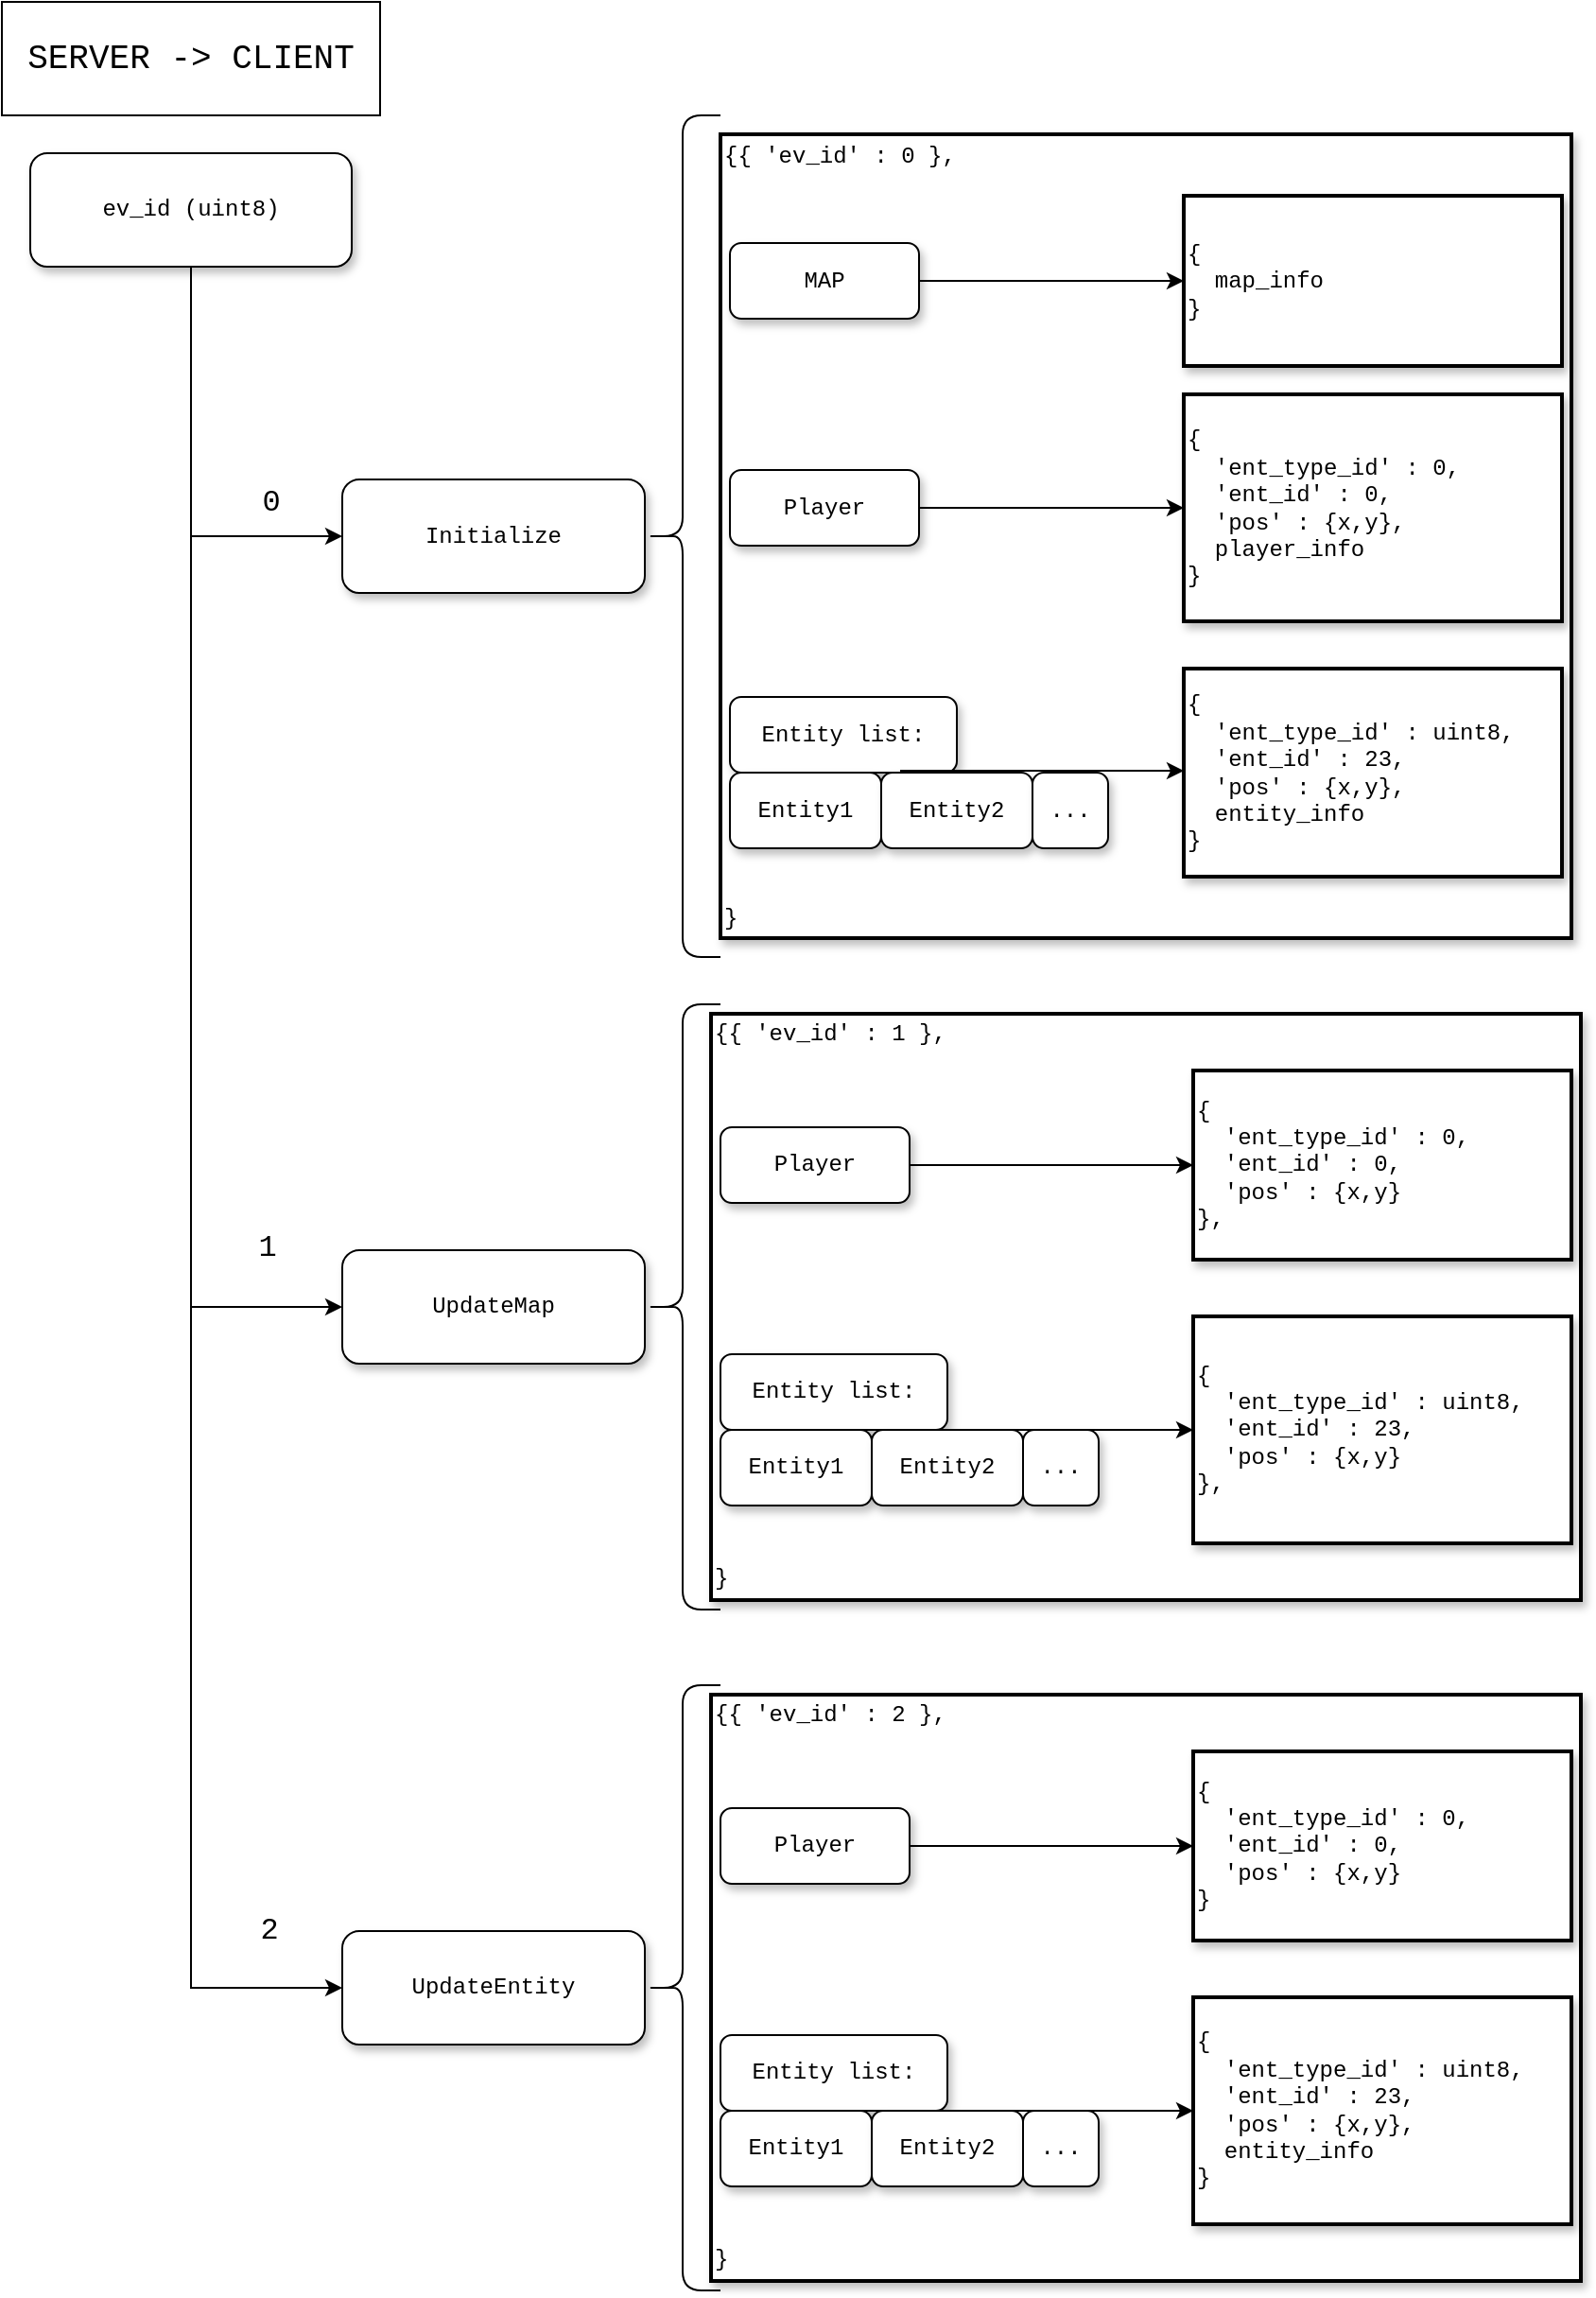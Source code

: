 <mxfile version="13.2.4" type="device" pages="3"><diagram name="Server -&gt; Client json" id="10a91c8b-09ff-31b1-d368-03940ed4cc9e"><mxGraphModel dx="2653" dy="1647" grid="1" gridSize="10" guides="1" tooltips="1" connect="1" arrows="1" fold="1" page="0" pageScale="1" pageWidth="1100" pageHeight="850" background="#ffffff" math="0" shadow="0"><root><mxCell id="0"/><mxCell id="1" parent="0"/><mxCell id="KYtK_DQJ-3bmVetdKUFA-102" value="{{ 'ev_id' : 1 },&lt;br&gt;&lt;br&gt;&lt;br&gt;&lt;br&gt;&lt;br&gt;&lt;br&gt;&lt;br&gt;&lt;br&gt;&lt;br&gt;&lt;br&gt;&lt;br&gt;&lt;br&gt;&lt;br&gt;&lt;br&gt;&lt;br&gt;&lt;br&gt;&lt;br&gt;&lt;br&gt;&lt;br&gt;&lt;br&gt;}" style="whiteSpace=wrap;html=1;rounded=0;shadow=1;labelBackgroundColor=none;strokeWidth=2;fontFamily=Courier New;fontSize=12;align=left;" parent="1" vertex="1"><mxGeometry x="395" y="555" width="460" height="310" as="geometry"/></mxCell><mxCell id="KYtK_DQJ-3bmVetdKUFA-101" value="{{ 'ev_id' : 0 },&lt;br&gt;&lt;br&gt;&lt;br&gt;&lt;br&gt;&lt;br&gt;&lt;br&gt;&lt;br&gt;&lt;br&gt;&lt;br&gt;&lt;br&gt;&lt;br&gt;&lt;br&gt;&lt;br&gt;&lt;br&gt;&lt;br&gt;&lt;br&gt;&lt;br&gt;&lt;br&gt;&lt;br&gt;&lt;br&gt;&lt;br&gt;&lt;br&gt;&lt;br&gt;&lt;br&gt;&lt;br&gt;&lt;br&gt;&lt;br&gt;&lt;br&gt;}" style="whiteSpace=wrap;html=1;rounded=0;shadow=1;labelBackgroundColor=none;strokeWidth=2;fontFamily=Courier New;fontSize=12;align=left;" parent="1" vertex="1"><mxGeometry x="400" y="90" width="450" height="425" as="geometry"/></mxCell><mxCell id="KYtK_DQJ-3bmVetdKUFA-3" style="edgeStyle=orthogonalEdgeStyle;rounded=0;orthogonalLoop=1;jettySize=auto;html=1;exitX=0.5;exitY=1;exitDx=0;exitDy=0;entryX=0;entryY=0.5;entryDx=0;entryDy=0;fontFamily=Courier New;fontSize=16;" parent="1" source="62893188c0fa7362-1" target="62893188c0fa7362-3" edge="1"><mxGeometry relative="1" as="geometry"/></mxCell><mxCell id="KYtK_DQJ-3bmVetdKUFA-4" value="1" style="edgeLabel;html=1;align=center;verticalAlign=middle;resizable=0;points=[];fontSize=16;fontFamily=Courier New;" parent="KYtK_DQJ-3bmVetdKUFA-3" vertex="1" connectable="0"><mxGeometry x="0.707" y="2" relative="1" as="geometry"><mxPoint x="38" y="-18.57" as="offset"/></mxGeometry></mxCell><mxCell id="KYtK_DQJ-3bmVetdKUFA-5" style="edgeStyle=orthogonalEdgeStyle;rounded=0;orthogonalLoop=1;jettySize=auto;html=1;exitX=0.5;exitY=1;exitDx=0;exitDy=0;entryX=0;entryY=0.5;entryDx=0;entryDy=0;fontFamily=Courier New;fontSize=16;" parent="1" source="62893188c0fa7362-1" target="62893188c0fa7362-2" edge="1"><mxGeometry relative="1" as="geometry"/></mxCell><mxCell id="KYtK_DQJ-3bmVetdKUFA-10" value="0" style="edgeLabel;html=1;align=center;verticalAlign=middle;resizable=0;points=[];fontSize=16;fontFamily=Courier New;" parent="KYtK_DQJ-3bmVetdKUFA-5" vertex="1" connectable="0"><mxGeometry x="0.694" y="-2" relative="1" as="geometry"><mxPoint x="-4" y="-19.53" as="offset"/></mxGeometry></mxCell><mxCell id="KYtK_DQJ-3bmVetdKUFA-117" style="edgeStyle=orthogonalEdgeStyle;rounded=0;orthogonalLoop=1;jettySize=auto;html=1;exitX=0.5;exitY=1;exitDx=0;exitDy=0;entryX=0;entryY=0.5;entryDx=0;entryDy=0;fontFamily=Courier New;fontSize=16;" parent="1" source="62893188c0fa7362-1" target="KYtK_DQJ-3bmVetdKUFA-106" edge="1"><mxGeometry relative="1" as="geometry"/></mxCell><mxCell id="KYtK_DQJ-3bmVetdKUFA-119" value="2" style="edgeLabel;html=1;align=center;verticalAlign=middle;resizable=0;points=[];fontSize=16;fontFamily=Courier New;" parent="KYtK_DQJ-3bmVetdKUFA-117" vertex="1" connectable="0"><mxGeometry x="0.949" y="3" relative="1" as="geometry"><mxPoint x="-14.59" y="-27.02" as="offset"/></mxGeometry></mxCell><mxCell id="62893188c0fa7362-1" value="ev_id (uint8)" style="whiteSpace=wrap;html=1;rounded=1;shadow=1;labelBackgroundColor=none;strokeWidth=1;fontFamily=Courier New;fontSize=12;align=center;" parent="1" vertex="1"><mxGeometry x="35" y="100" width="170" height="60" as="geometry"/></mxCell><mxCell id="62893188c0fa7362-2" value="&lt;span&gt;Initialize&lt;/span&gt;" style="whiteSpace=wrap;html=1;rounded=1;shadow=1;labelBackgroundColor=none;strokeWidth=1;fontFamily=Courier New;fontSize=12;align=center;" parent="1" vertex="1"><mxGeometry x="200" y="272.5" width="160" height="60" as="geometry"/></mxCell><mxCell id="62893188c0fa7362-3" value="&lt;span&gt;UpdateMap&lt;/span&gt;" style="whiteSpace=wrap;html=1;rounded=1;shadow=1;labelBackgroundColor=none;strokeWidth=1;fontFamily=Courier New;fontSize=12;align=center;" parent="1" vertex="1"><mxGeometry x="200" y="680" width="160" height="60" as="geometry"/></mxCell><mxCell id="62893188c0fa7362-20" value="{&lt;br&gt;&amp;nbsp; map_info&lt;br&gt;}" style="whiteSpace=wrap;html=1;rounded=0;shadow=1;labelBackgroundColor=none;strokeWidth=2;fontFamily=Courier New;fontSize=12;align=left;" parent="1" vertex="1"><mxGeometry x="645" y="122.5" width="200" height="90" as="geometry"/></mxCell><mxCell id="KYtK_DQJ-3bmVetdKUFA-11" value="" style="shape=curlyBracket;whiteSpace=wrap;html=1;rounded=1;fontFamily=Courier New;fontSize=16;rotation=0;" parent="1" vertex="1"><mxGeometry x="360" y="80" width="40" height="445" as="geometry"/></mxCell><mxCell id="KYtK_DQJ-3bmVetdKUFA-66" style="edgeStyle=orthogonalEdgeStyle;rounded=0;orthogonalLoop=1;jettySize=auto;html=1;exitX=1;exitY=0.5;exitDx=0;exitDy=0;entryX=0;entryY=0.5;entryDx=0;entryDy=0;fontFamily=Courier New;fontSize=16;" parent="1" source="KYtK_DQJ-3bmVetdKUFA-20" target="62893188c0fa7362-20" edge="1"><mxGeometry relative="1" as="geometry"/></mxCell><mxCell id="KYtK_DQJ-3bmVetdKUFA-20" value="&lt;span&gt;MAP&lt;/span&gt;" style="whiteSpace=wrap;html=1;rounded=1;shadow=1;labelBackgroundColor=none;strokeWidth=1;fontFamily=Courier New;fontSize=12;align=center;" parent="1" vertex="1"><mxGeometry x="405" y="147.5" width="100" height="40" as="geometry"/></mxCell><mxCell id="KYtK_DQJ-3bmVetdKUFA-65" style="edgeStyle=orthogonalEdgeStyle;rounded=0;orthogonalLoop=1;jettySize=auto;html=1;exitX=1;exitY=0.5;exitDx=0;exitDy=0;entryX=0;entryY=0.5;entryDx=0;entryDy=0;fontFamily=Courier New;fontSize=16;" parent="1" source="KYtK_DQJ-3bmVetdKUFA-21" target="KYtK_DQJ-3bmVetdKUFA-27" edge="1"><mxGeometry relative="1" as="geometry"/></mxCell><mxCell id="KYtK_DQJ-3bmVetdKUFA-21" value="Player" style="whiteSpace=wrap;html=1;rounded=1;shadow=1;labelBackgroundColor=none;strokeWidth=1;fontFamily=Courier New;fontSize=12;align=center;" parent="1" vertex="1"><mxGeometry x="405" y="267.5" width="100" height="40" as="geometry"/></mxCell><mxCell id="KYtK_DQJ-3bmVetdKUFA-22" value="Entity list:" style="whiteSpace=wrap;html=1;rounded=1;shadow=1;labelBackgroundColor=none;strokeWidth=1;fontFamily=Courier New;fontSize=12;align=center;" parent="1" vertex="1"><mxGeometry x="405" y="387.5" width="120" height="40" as="geometry"/></mxCell><mxCell id="KYtK_DQJ-3bmVetdKUFA-23" value="Entity1" style="whiteSpace=wrap;html=1;rounded=1;shadow=1;labelBackgroundColor=none;strokeWidth=1;fontFamily=Courier New;fontSize=12;align=center;" parent="1" vertex="1"><mxGeometry x="405" y="427.5" width="80" height="40" as="geometry"/></mxCell><mxCell id="KYtK_DQJ-3bmVetdKUFA-25" value="Entity2" style="whiteSpace=wrap;html=1;rounded=1;shadow=1;labelBackgroundColor=none;strokeWidth=1;fontFamily=Courier New;fontSize=12;align=center;" parent="1" vertex="1"><mxGeometry x="485" y="427.5" width="80" height="40" as="geometry"/></mxCell><mxCell id="KYtK_DQJ-3bmVetdKUFA-26" value="..." style="whiteSpace=wrap;html=1;rounded=1;shadow=1;labelBackgroundColor=none;strokeWidth=1;fontFamily=Courier New;fontSize=12;align=center;" parent="1" vertex="1"><mxGeometry x="565" y="427.5" width="40" height="40" as="geometry"/></mxCell><mxCell id="KYtK_DQJ-3bmVetdKUFA-27" value="{&lt;br&gt;&amp;nbsp; 'ent_type_id' : 0,&lt;br&gt;&amp;nbsp; 'ent_id' : 0,&lt;br&gt;&amp;nbsp; 'pos' : {x,y},&lt;br&gt;&amp;nbsp; player_info&lt;br&gt;}" style="whiteSpace=wrap;html=1;rounded=0;shadow=1;labelBackgroundColor=none;strokeWidth=2;fontFamily=Courier New;fontSize=12;align=left;" parent="1" vertex="1"><mxGeometry x="645" y="227.5" width="200" height="120" as="geometry"/></mxCell><mxCell id="KYtK_DQJ-3bmVetdKUFA-28" value="{&lt;br&gt;&amp;nbsp; 'ent_type_id' : uint8,&lt;br&gt;&amp;nbsp; 'ent_id' : 23,&lt;br&gt;&amp;nbsp; 'pos' : {x,y},&lt;br&gt;&amp;nbsp; entity_info&lt;br&gt;}" style="whiteSpace=wrap;html=1;rounded=0;shadow=1;labelBackgroundColor=none;strokeWidth=2;fontFamily=Courier New;fontSize=12;align=left;" parent="1" vertex="1"><mxGeometry x="645" y="372.5" width="200" height="110" as="geometry"/></mxCell><mxCell id="KYtK_DQJ-3bmVetdKUFA-50" value="&lt;font style=&quot;font-size: 18px&quot;&gt;SERVER -&amp;gt; CLIENT&lt;/font&gt;" style="rounded=0;whiteSpace=wrap;html=1;fontFamily=Courier New;fontSize=16;align=center;" parent="1" vertex="1"><mxGeometry x="20" y="20" width="200" height="60" as="geometry"/></mxCell><mxCell id="KYtK_DQJ-3bmVetdKUFA-52" value="" style="shape=curlyBracket;whiteSpace=wrap;html=1;rounded=1;fontFamily=Courier New;fontSize=16;rotation=0;" parent="1" vertex="1"><mxGeometry x="360" y="550" width="40" height="320" as="geometry"/></mxCell><mxCell id="KYtK_DQJ-3bmVetdKUFA-62" style="edgeStyle=orthogonalEdgeStyle;rounded=0;orthogonalLoop=1;jettySize=auto;html=1;exitX=1;exitY=0.5;exitDx=0;exitDy=0;entryX=0;entryY=0.5;entryDx=0;entryDy=0;fontFamily=Courier New;fontSize=16;" parent="1" source="KYtK_DQJ-3bmVetdKUFA-54" target="KYtK_DQJ-3bmVetdKUFA-59" edge="1"><mxGeometry relative="1" as="geometry"/></mxCell><mxCell id="KYtK_DQJ-3bmVetdKUFA-54" value="Player" style="whiteSpace=wrap;html=1;rounded=1;shadow=1;labelBackgroundColor=none;strokeWidth=1;fontFamily=Courier New;fontSize=12;align=center;" parent="1" vertex="1"><mxGeometry x="400" y="615" width="100" height="40" as="geometry"/></mxCell><mxCell id="KYtK_DQJ-3bmVetdKUFA-55" value="Entity list:" style="whiteSpace=wrap;html=1;rounded=1;shadow=1;labelBackgroundColor=none;strokeWidth=1;fontFamily=Courier New;fontSize=12;align=center;" parent="1" vertex="1"><mxGeometry x="400" y="735" width="120" height="40" as="geometry"/></mxCell><mxCell id="KYtK_DQJ-3bmVetdKUFA-56" value="Entity1" style="whiteSpace=wrap;html=1;rounded=1;shadow=1;labelBackgroundColor=none;strokeWidth=1;fontFamily=Courier New;fontSize=12;align=center;" parent="1" vertex="1"><mxGeometry x="400" y="775" width="80" height="40" as="geometry"/></mxCell><mxCell id="KYtK_DQJ-3bmVetdKUFA-57" value="Entity2" style="whiteSpace=wrap;html=1;rounded=1;shadow=1;labelBackgroundColor=none;strokeWidth=1;fontFamily=Courier New;fontSize=12;align=center;" parent="1" vertex="1"><mxGeometry x="480" y="775" width="80" height="40" as="geometry"/></mxCell><mxCell id="KYtK_DQJ-3bmVetdKUFA-58" value="..." style="whiteSpace=wrap;html=1;rounded=1;shadow=1;labelBackgroundColor=none;strokeWidth=1;fontFamily=Courier New;fontSize=12;align=center;" parent="1" vertex="1"><mxGeometry x="560" y="775" width="40" height="40" as="geometry"/></mxCell><mxCell id="KYtK_DQJ-3bmVetdKUFA-59" value="{&lt;br&gt;&amp;nbsp; 'ent_type_id' : 0,&lt;br&gt;&amp;nbsp; 'ent_id' : 0,&lt;br&gt;&amp;nbsp; 'pos' : {x,y}&lt;br&gt;}," style="whiteSpace=wrap;html=1;rounded=0;shadow=1;labelBackgroundColor=none;strokeWidth=2;fontFamily=Courier New;fontSize=12;align=left;" parent="1" vertex="1"><mxGeometry x="650" y="585" width="200" height="100" as="geometry"/></mxCell><mxCell id="KYtK_DQJ-3bmVetdKUFA-60" value="{&lt;br&gt;&amp;nbsp; 'ent_type_id' : uint8,&lt;br&gt;&amp;nbsp; 'ent_id' : 23,&lt;br&gt;&amp;nbsp; 'pos' : {x,y}&lt;br&gt;}," style="whiteSpace=wrap;html=1;rounded=0;shadow=1;labelBackgroundColor=none;strokeWidth=2;fontFamily=Courier New;fontSize=12;align=left;" parent="1" vertex="1"><mxGeometry x="650" y="715" width="200" height="120" as="geometry"/></mxCell><mxCell id="KYtK_DQJ-3bmVetdKUFA-63" style="edgeStyle=orthogonalEdgeStyle;rounded=0;orthogonalLoop=1;jettySize=auto;html=1;exitX=1;exitY=0.5;exitDx=0;exitDy=0;entryX=0;entryY=0.5;entryDx=0;entryDy=0;fontFamily=Courier New;fontSize=16;" parent="1" edge="1"><mxGeometry relative="1" as="geometry"><mxPoint x="495" y="426.5" as="sourcePoint"/><mxPoint x="645" y="426.5" as="targetPoint"/><Array as="points"><mxPoint x="575" y="426.5"/><mxPoint x="575" y="426.5"/></Array></mxGeometry></mxCell><mxCell id="KYtK_DQJ-3bmVetdKUFA-64" style="edgeStyle=orthogonalEdgeStyle;rounded=0;orthogonalLoop=1;jettySize=auto;html=1;exitX=1;exitY=0.5;exitDx=0;exitDy=0;entryX=0;entryY=0.5;entryDx=0;entryDy=0;fontFamily=Courier New;fontSize=16;" parent="1" edge="1"><mxGeometry relative="1" as="geometry"><mxPoint x="500" y="775.0" as="sourcePoint"/><mxPoint x="650" y="775.0" as="targetPoint"/><Array as="points"><mxPoint x="580" y="775"/><mxPoint x="580" y="775"/></Array></mxGeometry></mxCell><mxCell id="KYtK_DQJ-3bmVetdKUFA-105" value="{{ 'ev_id' : 2 },&lt;br&gt;&lt;br&gt;&lt;br&gt;&lt;br&gt;&lt;br&gt;&lt;br&gt;&lt;br&gt;&lt;br&gt;&lt;br&gt;&lt;br&gt;&lt;br&gt;&lt;br&gt;&lt;br&gt;&lt;br&gt;&lt;br&gt;&lt;br&gt;&lt;br&gt;&lt;br&gt;&lt;br&gt;&lt;br&gt;}" style="whiteSpace=wrap;html=1;rounded=0;shadow=1;labelBackgroundColor=none;strokeWidth=2;fontFamily=Courier New;fontSize=12;align=left;" parent="1" vertex="1"><mxGeometry x="395" y="915" width="460" height="310" as="geometry"/></mxCell><mxCell id="KYtK_DQJ-3bmVetdKUFA-106" value="&lt;span&gt;UpdateEntity&lt;/span&gt;" style="whiteSpace=wrap;html=1;rounded=1;shadow=1;labelBackgroundColor=none;strokeWidth=1;fontFamily=Courier New;fontSize=12;align=center;" parent="1" vertex="1"><mxGeometry x="200" y="1040" width="160" height="60" as="geometry"/></mxCell><mxCell id="KYtK_DQJ-3bmVetdKUFA-107" value="" style="shape=curlyBracket;whiteSpace=wrap;html=1;rounded=1;fontFamily=Courier New;fontSize=16;rotation=0;" parent="1" vertex="1"><mxGeometry x="360" y="910" width="40" height="320" as="geometry"/></mxCell><mxCell id="KYtK_DQJ-3bmVetdKUFA-108" style="edgeStyle=orthogonalEdgeStyle;rounded=0;orthogonalLoop=1;jettySize=auto;html=1;exitX=1;exitY=0.5;exitDx=0;exitDy=0;entryX=0;entryY=0.5;entryDx=0;entryDy=0;fontFamily=Courier New;fontSize=16;" parent="1" source="KYtK_DQJ-3bmVetdKUFA-109" target="KYtK_DQJ-3bmVetdKUFA-114" edge="1"><mxGeometry relative="1" as="geometry"/></mxCell><mxCell id="KYtK_DQJ-3bmVetdKUFA-109" value="Player" style="whiteSpace=wrap;html=1;rounded=1;shadow=1;labelBackgroundColor=none;strokeWidth=1;fontFamily=Courier New;fontSize=12;align=center;" parent="1" vertex="1"><mxGeometry x="400" y="975" width="100" height="40" as="geometry"/></mxCell><mxCell id="KYtK_DQJ-3bmVetdKUFA-110" value="Entity list:" style="whiteSpace=wrap;html=1;rounded=1;shadow=1;labelBackgroundColor=none;strokeWidth=1;fontFamily=Courier New;fontSize=12;align=center;" parent="1" vertex="1"><mxGeometry x="400" y="1095" width="120" height="40" as="geometry"/></mxCell><mxCell id="KYtK_DQJ-3bmVetdKUFA-111" value="Entity1" style="whiteSpace=wrap;html=1;rounded=1;shadow=1;labelBackgroundColor=none;strokeWidth=1;fontFamily=Courier New;fontSize=12;align=center;" parent="1" vertex="1"><mxGeometry x="400" y="1135" width="80" height="40" as="geometry"/></mxCell><mxCell id="KYtK_DQJ-3bmVetdKUFA-112" value="Entity2" style="whiteSpace=wrap;html=1;rounded=1;shadow=1;labelBackgroundColor=none;strokeWidth=1;fontFamily=Courier New;fontSize=12;align=center;" parent="1" vertex="1"><mxGeometry x="480" y="1135" width="80" height="40" as="geometry"/></mxCell><mxCell id="KYtK_DQJ-3bmVetdKUFA-113" value="..." style="whiteSpace=wrap;html=1;rounded=1;shadow=1;labelBackgroundColor=none;strokeWidth=1;fontFamily=Courier New;fontSize=12;align=center;" parent="1" vertex="1"><mxGeometry x="560" y="1135" width="40" height="40" as="geometry"/></mxCell><mxCell id="KYtK_DQJ-3bmVetdKUFA-114" value="{&lt;br&gt;&amp;nbsp; 'ent_type_id' : 0,&lt;br&gt;&amp;nbsp; 'ent_id' : 0,&lt;br&gt;&amp;nbsp; 'pos' : {x,y}&lt;br&gt;}" style="whiteSpace=wrap;html=1;rounded=0;shadow=1;labelBackgroundColor=none;strokeWidth=2;fontFamily=Courier New;fontSize=12;align=left;" parent="1" vertex="1"><mxGeometry x="650" y="945" width="200" height="100" as="geometry"/></mxCell><mxCell id="KYtK_DQJ-3bmVetdKUFA-115" value="{&lt;br&gt;&amp;nbsp; 'ent_type_id' : uint8,&lt;br&gt;&amp;nbsp; 'ent_id' : 23,&lt;br&gt;&amp;nbsp; 'pos' : {x,y},&lt;br&gt;&amp;nbsp; entity_info&lt;br&gt;}" style="whiteSpace=wrap;html=1;rounded=0;shadow=1;labelBackgroundColor=none;strokeWidth=2;fontFamily=Courier New;fontSize=12;align=left;" parent="1" vertex="1"><mxGeometry x="650" y="1075" width="200" height="120" as="geometry"/></mxCell><mxCell id="KYtK_DQJ-3bmVetdKUFA-116" style="edgeStyle=orthogonalEdgeStyle;rounded=0;orthogonalLoop=1;jettySize=auto;html=1;exitX=1;exitY=0.5;exitDx=0;exitDy=0;entryX=0;entryY=0.5;entryDx=0;entryDy=0;fontFamily=Courier New;fontSize=16;" parent="1" edge="1"><mxGeometry relative="1" as="geometry"><mxPoint x="500" y="1135.0" as="sourcePoint"/><mxPoint x="650" y="1135.0" as="targetPoint"/><Array as="points"><mxPoint x="580" y="1135"/><mxPoint x="580" y="1135"/></Array></mxGeometry></mxCell></root></mxGraphModel></diagram><diagram id="DuVVOKHTS6CnTLzgB9to" name="Client -&gt; Server json"><mxGraphModel dx="337" dy="706" grid="1" gridSize="10" guides="1" tooltips="1" connect="1" arrows="1" fold="1" page="0" pageScale="1" pageWidth="850" pageHeight="1100" background="none" math="0" shadow="0"><root><mxCell id="_s7IfOFS6uS4sjVXHc8J-0"/><mxCell id="_s7IfOFS6uS4sjVXHc8J-1" parent="_s7IfOFS6uS4sjVXHc8J-0"/><mxCell id="8rJWjVu2OszqLLAVaxLL-0" value="{{ 'ev_id' : 1 },&lt;br&gt;&lt;br&gt;&lt;br&gt;&lt;br&gt;&lt;br&gt;&lt;br&gt;&lt;br&gt;&lt;br&gt;&lt;br&gt;&lt;br&gt;&lt;br&gt;}" style="whiteSpace=wrap;html=1;rounded=0;shadow=1;labelBackgroundColor=none;strokeWidth=2;fontFamily=Courier New;fontSize=12;align=left;" parent="_s7IfOFS6uS4sjVXHc8J-1" vertex="1"><mxGeometry x="1280" y="560" width="370" height="185" as="geometry"/></mxCell><mxCell id="8rJWjVu2OszqLLAVaxLL-1" value="{{ 'ev_id' : 0 },&lt;br&gt;&lt;br&gt;&lt;br&gt;&lt;br&gt;&lt;br&gt;&lt;br&gt;&lt;br&gt;&lt;br&gt;&lt;br&gt;&lt;br&gt;&lt;br&gt;}" style="whiteSpace=wrap;html=1;rounded=0;shadow=1;labelBackgroundColor=none;strokeWidth=2;fontFamily=Courier New;fontSize=12;align=left;" parent="_s7IfOFS6uS4sjVXHc8J-1" vertex="1"><mxGeometry x="1280" y="220" width="370" height="185" as="geometry"/></mxCell><mxCell id="8rJWjVu2OszqLLAVaxLL-2" style="edgeStyle=orthogonalEdgeStyle;rounded=0;orthogonalLoop=1;jettySize=auto;html=1;exitX=0.5;exitY=1;exitDx=0;exitDy=0;entryX=0;entryY=0.5;entryDx=0;entryDy=0;fontFamily=Courier New;fontSize=16;" parent="_s7IfOFS6uS4sjVXHc8J-1" source="8rJWjVu2OszqLLAVaxLL-6" target="8rJWjVu2OszqLLAVaxLL-8" edge="1"><mxGeometry relative="1" as="geometry"/></mxCell><mxCell id="8rJWjVu2OszqLLAVaxLL-3" value="1" style="edgeLabel;html=1;align=center;verticalAlign=middle;resizable=0;points=[];fontSize=16;fontFamily=Courier New;" parent="8rJWjVu2OszqLLAVaxLL-2" vertex="1" connectable="0"><mxGeometry x="0.707" y="2" relative="1" as="geometry"><mxPoint x="38" y="-18.57" as="offset"/></mxGeometry></mxCell><mxCell id="8rJWjVu2OszqLLAVaxLL-4" style="edgeStyle=orthogonalEdgeStyle;rounded=0;orthogonalLoop=1;jettySize=auto;html=1;exitX=0.5;exitY=1;exitDx=0;exitDy=0;entryX=0;entryY=0.5;entryDx=0;entryDy=0;fontFamily=Courier New;fontSize=16;" parent="_s7IfOFS6uS4sjVXHc8J-1" source="8rJWjVu2OszqLLAVaxLL-6" target="8rJWjVu2OszqLLAVaxLL-7" edge="1"><mxGeometry relative="1" as="geometry"/></mxCell><mxCell id="8rJWjVu2OszqLLAVaxLL-5" value="0" style="edgeLabel;html=1;align=center;verticalAlign=middle;resizable=0;points=[];fontSize=16;fontFamily=Courier New;" parent="8rJWjVu2OszqLLAVaxLL-4" vertex="1" connectable="0"><mxGeometry x="0.694" y="-2" relative="1" as="geometry"><mxPoint x="-4" y="-19.53" as="offset"/></mxGeometry></mxCell><mxCell id="8rJWjVu2OszqLLAVaxLL-6" value="ev_id (uint8)" style="whiteSpace=wrap;html=1;rounded=1;shadow=1;labelBackgroundColor=none;strokeWidth=1;fontFamily=Courier New;fontSize=12;align=center;" parent="_s7IfOFS6uS4sjVXHc8J-1" vertex="1"><mxGeometry x="915" y="110" width="170" height="60" as="geometry"/></mxCell><mxCell id="8rJWjVu2OszqLLAVaxLL-7" value="&lt;span&gt;Initialize&lt;/span&gt;" style="whiteSpace=wrap;html=1;rounded=1;shadow=1;labelBackgroundColor=none;strokeWidth=1;fontFamily=Courier New;fontSize=12;align=center;" parent="_s7IfOFS6uS4sjVXHc8J-1" vertex="1"><mxGeometry x="1080" y="282.5" width="160" height="60" as="geometry"/></mxCell><mxCell id="8rJWjVu2OszqLLAVaxLL-8" value="ConsoleCommand" style="whiteSpace=wrap;html=1;rounded=1;shadow=1;labelBackgroundColor=none;strokeWidth=1;fontFamily=Courier New;fontSize=12;align=center;" parent="_s7IfOFS6uS4sjVXHc8J-1" vertex="1"><mxGeometry x="1080" y="620" width="160" height="60" as="geometry"/></mxCell><mxCell id="8rJWjVu2OszqLLAVaxLL-9" value="" style="shape=curlyBracket;whiteSpace=wrap;html=1;rounded=1;fontFamily=Courier New;fontSize=16;rotation=0;" parent="_s7IfOFS6uS4sjVXHc8J-1" vertex="1"><mxGeometry x="1240" y="210" width="40" height="205" as="geometry"/></mxCell><mxCell id="8rJWjVu2OszqLLAVaxLL-10" style="edgeStyle=orthogonalEdgeStyle;rounded=0;orthogonalLoop=1;jettySize=auto;html=1;exitX=1;exitY=0.5;exitDx=0;exitDy=0;entryX=0;entryY=0.5;entryDx=0;entryDy=0;fontFamily=Courier New;fontSize=16;" parent="_s7IfOFS6uS4sjVXHc8J-1" source="8rJWjVu2OszqLLAVaxLL-11" target="8rJWjVu2OszqLLAVaxLL-12" edge="1"><mxGeometry relative="1" as="geometry"/></mxCell><mxCell id="8rJWjVu2OszqLLAVaxLL-11" value="Player" style="whiteSpace=wrap;html=1;rounded=1;shadow=1;labelBackgroundColor=none;strokeWidth=1;fontFamily=Courier New;fontSize=12;align=center;" parent="_s7IfOFS6uS4sjVXHc8J-1" vertex="1"><mxGeometry x="1285" y="292.5" width="100" height="40" as="geometry"/></mxCell><mxCell id="8rJWjVu2OszqLLAVaxLL-12" value="{&lt;br&gt;&amp;nbsp; 'name' : &quot;Hello World!&quot;,&lt;br&gt;&amp;nbsp; 'passwd' : &quot;Nope&quot;&lt;br&gt;}" style="whiteSpace=wrap;html=1;rounded=0;shadow=1;labelBackgroundColor=none;strokeWidth=2;fontFamily=Courier New;fontSize=12;align=left;" parent="_s7IfOFS6uS4sjVXHc8J-1" vertex="1"><mxGeometry x="1445" y="252.5" width="200" height="120" as="geometry"/></mxCell><mxCell id="8rJWjVu2OszqLLAVaxLL-13" value="&lt;span style=&quot;font-size: 18px&quot;&gt;CLIENT -&amp;gt; SERVER&lt;/span&gt;" style="rounded=0;whiteSpace=wrap;html=1;fontFamily=Courier New;fontSize=16;align=center;" parent="_s7IfOFS6uS4sjVXHc8J-1" vertex="1"><mxGeometry x="900" y="30" width="200" height="60" as="geometry"/></mxCell><mxCell id="8rJWjVu2OszqLLAVaxLL-14" value="" style="shape=curlyBracket;whiteSpace=wrap;html=1;rounded=1;fontFamily=Courier New;fontSize=16;rotation=0;" parent="_s7IfOFS6uS4sjVXHc8J-1" vertex="1"><mxGeometry x="1240" y="550" width="40" height="205" as="geometry"/></mxCell><mxCell id="8rJWjVu2OszqLLAVaxLL-15" style="edgeStyle=orthogonalEdgeStyle;rounded=0;orthogonalLoop=1;jettySize=auto;html=1;exitX=1;exitY=0.5;exitDx=0;exitDy=0;entryX=0;entryY=0.5;entryDx=0;entryDy=0;fontFamily=Courier New;fontSize=16;" parent="_s7IfOFS6uS4sjVXHc8J-1" source="8rJWjVu2OszqLLAVaxLL-16" target="8rJWjVu2OszqLLAVaxLL-17" edge="1"><mxGeometry relative="1" as="geometry"/></mxCell><mxCell id="8rJWjVu2OszqLLAVaxLL-16" value="Command" style="whiteSpace=wrap;html=1;rounded=1;shadow=1;labelBackgroundColor=none;strokeWidth=1;fontFamily=Courier New;fontSize=12;align=center;" parent="_s7IfOFS6uS4sjVXHc8J-1" vertex="1"><mxGeometry x="1285" y="632.5" width="100" height="40" as="geometry"/></mxCell><mxCell id="8rJWjVu2OszqLLAVaxLL-17" value="{&lt;br&gt;&amp;nbsp; 'cmd' : &quot;Sleep&quot;,&lt;br&gt;&amp;nbsp; 'args' : {arg1, arg2, ..}&lt;br&gt;}" style="whiteSpace=wrap;html=1;rounded=0;shadow=1;labelBackgroundColor=none;strokeWidth=2;fontFamily=Courier New;fontSize=12;align=left;" parent="_s7IfOFS6uS4sjVXHc8J-1" vertex="1"><mxGeometry x="1445" y="602.5" width="200" height="100" as="geometry"/></mxCell><mxCell id="9_mrCvzZk_hu6NLlaEXw-0" value="{{ 'ev_id' : 2 },&lt;br&gt;&lt;br&gt;&lt;br&gt;&lt;br&gt;&lt;br&gt;&lt;br&gt;&lt;br&gt;&lt;br&gt;&lt;br&gt;&lt;br&gt;&lt;br&gt;}" style="whiteSpace=wrap;html=1;rounded=0;shadow=1;labelBackgroundColor=none;strokeWidth=2;fontFamily=Courier New;fontSize=12;align=left;" vertex="1" parent="_s7IfOFS6uS4sjVXHc8J-1"><mxGeometry x="1280" y="900" width="370" height="185" as="geometry"/></mxCell><mxCell id="9_mrCvzZk_hu6NLlaEXw-1" value="2" style="edgeLabel;html=1;align=center;verticalAlign=middle;resizable=0;points=[];fontSize=16;fontFamily=Courier New;" vertex="1" connectable="0" parent="_s7IfOFS6uS4sjVXHc8J-1"><mxGeometry x="1050" y="979.997" as="geometry"><mxPoint x="-12" y="-6" as="offset"/></mxGeometry></mxCell><mxCell id="9_mrCvzZk_hu6NLlaEXw-2" value="Move" style="whiteSpace=wrap;html=1;rounded=1;shadow=1;labelBackgroundColor=none;strokeWidth=1;fontFamily=Courier New;fontSize=12;align=center;" vertex="1" parent="_s7IfOFS6uS4sjVXHc8J-1"><mxGeometry x="1080" y="960" width="160" height="60" as="geometry"/></mxCell><mxCell id="9_mrCvzZk_hu6NLlaEXw-3" value="" style="shape=curlyBracket;whiteSpace=wrap;html=1;rounded=1;fontFamily=Courier New;fontSize=16;rotation=0;" vertex="1" parent="_s7IfOFS6uS4sjVXHc8J-1"><mxGeometry x="1240" y="890" width="40" height="205" as="geometry"/></mxCell><mxCell id="9_mrCvzZk_hu6NLlaEXw-4" style="edgeStyle=orthogonalEdgeStyle;rounded=0;orthogonalLoop=1;jettySize=auto;html=1;exitX=1;exitY=0.5;exitDx=0;exitDy=0;entryX=0;entryY=0.5;entryDx=0;entryDy=0;fontFamily=Courier New;fontSize=16;" edge="1" parent="_s7IfOFS6uS4sjVXHc8J-1" source="9_mrCvzZk_hu6NLlaEXw-5" target="9_mrCvzZk_hu6NLlaEXw-6"><mxGeometry relative="1" as="geometry"/></mxCell><mxCell id="9_mrCvzZk_hu6NLlaEXw-5" value="Movement" style="whiteSpace=wrap;html=1;rounded=1;shadow=1;labelBackgroundColor=none;strokeWidth=1;fontFamily=Courier New;fontSize=12;align=center;" vertex="1" parent="_s7IfOFS6uS4sjVXHc8J-1"><mxGeometry x="1285" y="972.5" width="100" height="40" as="geometry"/></mxCell><mxCell id="9_mrCvzZk_hu6NLlaEXw-6" value="{&lt;br&gt;&amp;nbsp; 'action' : START,&lt;br&gt;&amp;nbsp; 'direction' : UP&lt;br&gt;}" style="whiteSpace=wrap;html=1;rounded=0;shadow=1;labelBackgroundColor=none;strokeWidth=2;fontFamily=Courier New;fontSize=12;align=left;" vertex="1" parent="_s7IfOFS6uS4sjVXHc8J-1"><mxGeometry x="1445" y="942.5" width="200" height="100" as="geometry"/></mxCell><mxCell id="9_mrCvzZk_hu6NLlaEXw-7" style="edgeStyle=orthogonalEdgeStyle;rounded=0;orthogonalLoop=1;jettySize=auto;html=1;exitX=0.5;exitY=1;exitDx=0;exitDy=0;entryX=0;entryY=0.5;entryDx=0;entryDy=0;fontFamily=Courier New;fontSize=16;" edge="1" parent="_s7IfOFS6uS4sjVXHc8J-1" source="8rJWjVu2OszqLLAVaxLL-6" target="9_mrCvzZk_hu6NLlaEXw-2"><mxGeometry relative="1" as="geometry"><mxPoint x="1010" y="180" as="sourcePoint"/><mxPoint x="1090" y="660" as="targetPoint"/><Array as="points"><mxPoint x="1000" y="990"/></Array></mxGeometry></mxCell></root></mxGraphModel></diagram><diagram id="oRo_z_dw-nL0XvEMk9dy" name="Network flow "><mxGraphModel dx="2280" dy="8" grid="1" gridSize="10" guides="1" tooltips="1" connect="1" arrows="1" fold="1" page="0" pageScale="1" pageWidth="850" pageHeight="1100" background="#ffffff" math="0" shadow="0"><root><mxCell id="OZjUQ0gGfMh4LwKYj09D-0"/><mxCell id="OZjUQ0gGfMh4LwKYj09D-1" parent="OZjUQ0gGfMh4LwKYj09D-0"/><mxCell id="OZjUQ0gGfMh4LwKYj09D-16" value="" style="ellipse;shape=umlControl;whiteSpace=wrap;html=1;strokeColor=#000000;fillColor=#ffffff;fontFamily=Courier New;" vertex="1" parent="OZjUQ0gGfMh4LwKYj09D-1"><mxGeometry x="1285" y="1802" width="120" height="138" as="geometry"/></mxCell><mxCell id="OZjUQ0gGfMh4LwKYj09D-17" value="" style="ellipse;shape=umlControl;whiteSpace=wrap;html=1;strokeColor=#000000;fillColor=#ffffff;fontFamily=Courier New;" vertex="1" parent="OZjUQ0gGfMh4LwKYj09D-1"><mxGeometry x="1275" y="1822" width="120" height="138" as="geometry"/></mxCell><mxCell id="mMupcujavIfd1Qa72NL4-7" style="edgeStyle=orthogonalEdgeStyle;rounded=0;comic=0;orthogonalLoop=1;jettySize=auto;html=1;entryX=0.563;entryY=0.13;entryDx=0;entryDy=0;entryPerimeter=0;startArrow=none;startFill=0;endArrow=classic;endFill=1;strokeWidth=1;fontFamily=Courier New;" edge="1" parent="OZjUQ0gGfMh4LwKYj09D-1" source="mMupcujavIfd1Qa72NL4-4" target="OZjUQ0gGfMh4LwKYj09D-16"><mxGeometry relative="1" as="geometry"/></mxCell><mxCell id="mMupcujavIfd1Qa72NL4-6" style="edgeStyle=orthogonalEdgeStyle;rounded=0;comic=0;orthogonalLoop=1;jettySize=auto;html=1;entryX=0.567;entryY=0.13;entryDx=0;entryDy=0;entryPerimeter=0;startArrow=none;startFill=0;endArrow=classic;endFill=1;strokeWidth=1;fontFamily=Courier New;" edge="1" parent="OZjUQ0gGfMh4LwKYj09D-1" source="mMupcujavIfd1Qa72NL4-3" target="OZjUQ0gGfMh4LwKYj09D-17"><mxGeometry relative="1" as="geometry"><Array as="points"><mxPoint x="1343" y="1795"/></Array></mxGeometry></mxCell><mxCell id="mMupcujavIfd1Qa72NL4-4" value="" style="rounded=0;whiteSpace=wrap;html=1;strokeColor=#000000;strokeWidth=1;fillColor=#ffffff;fontFamily=Courier New;" vertex="1" parent="OZjUQ0gGfMh4LwKYj09D-1"><mxGeometry x="1272.5" y="1660" width="160" height="80" as="geometry"/></mxCell><mxCell id="mMupcujavIfd1Qa72NL4-3" value="" style="rounded=0;whiteSpace=wrap;html=1;strokeColor=#000000;strokeWidth=1;fillColor=#ffffff;fontFamily=Courier New;" vertex="1" parent="OZjUQ0gGfMh4LwKYj09D-1"><mxGeometry x="1262.5" y="1671" width="160" height="80" as="geometry"/></mxCell><mxCell id="mMupcujavIfd1Qa72NL4-2" value="SocketManager" style="rounded=0;whiteSpace=wrap;html=1;strokeColor=#000000;strokeWidth=1;fillColor=#ffffff;fontFamily=Courier New;" vertex="1" parent="OZjUQ0gGfMh4LwKYj09D-1"><mxGeometry x="1250" y="1680" width="160" height="80" as="geometry"/></mxCell><mxCell id="OZjUQ0gGfMh4LwKYj09D-2" value="" style="rounded=0;whiteSpace=wrap;html=1;fillColor=none;strokeColor=#FF8000;strokeWidth=3;" vertex="1" parent="OZjUQ0gGfMh4LwKYj09D-1"><mxGeometry x="1230" y="1280" width="1080" height="720" as="geometry"/></mxCell><mxCell id="OZjUQ0gGfMh4LwKYj09D-3" value="" style="rounded=0;whiteSpace=wrap;html=1;fillColor=none;strokeColor=#000000;strokeWidth=2;" vertex="1" parent="OZjUQ0gGfMh4LwKYj09D-1"><mxGeometry x="1710" y="1320" width="560" height="640" as="geometry"/></mxCell><mxCell id="OZjUQ0gGfMh4LwKYj09D-4" value="" style="ellipse;shape=umlControl;whiteSpace=wrap;html=1;strokeColor=#000000;fillColor=#ffffff;fontFamily=Courier New;perimeterSpacing=1;" vertex="1" parent="OZjUQ0gGfMh4LwKYj09D-1"><mxGeometry x="1780" y="1330" width="115" height="128" as="geometry"/></mxCell><mxCell id="OZjUQ0gGfMh4LwKYj09D-5" value="" style="ellipse;shape=umlControl;whiteSpace=wrap;html=1;strokeColor=#000000;fillColor=#ffffff;fontFamily=Courier New;perimeterSpacing=1;" vertex="1" parent="OZjUQ0gGfMh4LwKYj09D-1"><mxGeometry x="1765" y="1350" width="115" height="127" as="geometry"/></mxCell><mxCell id="OZjUQ0gGfMh4LwKYj09D-6" value="" style="ellipse;shape=umlControl;whiteSpace=wrap;html=1;strokeColor=#000000;fillColor=#ffffff;fontFamily=Courier New;" vertex="1" parent="OZjUQ0gGfMh4LwKYj09D-1"><mxGeometry x="1280" y="1302" width="120" height="118" as="geometry"/></mxCell><mxCell id="OZjUQ0gGfMh4LwKYj09D-7" value="" style="ellipse;shape=umlControl;whiteSpace=wrap;html=1;strokeColor=#000000;fillColor=#ffffff;fontFamily=Courier New;" vertex="1" parent="OZjUQ0gGfMh4LwKYj09D-1"><mxGeometry x="1270" y="1312" width="120" height="138" as="geometry"/></mxCell><mxCell id="OZjUQ0gGfMh4LwKYj09D-8" value="" style="rounded=0;whiteSpace=wrap;html=1;fillColor=none;strokeColor=#007FFF;strokeWidth=3;" vertex="1" parent="OZjUQ0gGfMh4LwKYj09D-1"><mxGeometry x="220" y="1280" width="880" height="720" as="geometry"/></mxCell><mxCell id="OZjUQ0gGfMh4LwKYj09D-9" value="SocketSender" style="ellipse;shape=umlControl;whiteSpace=wrap;html=1;strokeColor=#000000;fillColor=#ffffff;fontFamily=Courier New;perimeterSpacing=1;" vertex="1" parent="OZjUQ0gGfMh4LwKYj09D-1"><mxGeometry x="940" y="1330" width="120" height="140" as="geometry"/></mxCell><mxCell id="OZjUQ0gGfMh4LwKYj09D-10" style="edgeStyle=orthogonalEdgeStyle;rounded=0;orthogonalLoop=1;jettySize=auto;html=1;entryX=1.029;entryY=0.558;entryDx=0;entryDy=0;entryPerimeter=0;startArrow=none;startFill=0;endArrow=classic;endFill=1;strokeWidth=1;fontFamily=Courier New;" edge="1" parent="OZjUQ0gGfMh4LwKYj09D-1" source="OZjUQ0gGfMh4LwKYj09D-12" target="OZjUQ0gGfMh4LwKYj09D-34"><mxGeometry relative="1" as="geometry"><Array as="points"><mxPoint x="900" y="1910"/><mxPoint x="900" y="1880"/></Array></mxGeometry></mxCell><mxCell id="OZjUQ0gGfMh4LwKYj09D-11" value="handle(Event)" style="edgeLabel;html=1;align=center;verticalAlign=middle;resizable=0;points=[];fontFamily=Courier New;labelBackgroundColor=none;" vertex="1" connectable="0" parent="OZjUQ0gGfMh4LwKYj09D-10"><mxGeometry x="0.167" relative="1" as="geometry"><mxPoint x="-8.86" y="-9.18" as="offset"/></mxGeometry></mxCell><mxCell id="OZjUQ0gGfMh4LwKYj09D-12" value="SocketReceiver" style="ellipse;shape=umlControl;whiteSpace=wrap;html=1;strokeColor=#000000;fillColor=#ffffff;fontFamily=Courier New;perimeterSpacing=1;" vertex="1" parent="OZjUQ0gGfMh4LwKYj09D-1"><mxGeometry x="940" y="1840" width="120" height="140" as="geometry"/></mxCell><mxCell id="OZjUQ0gGfMh4LwKYj09D-13" value="" style="endArrow=open;dashed=1;html=1;fontFamily=Courier New;strokeWidth=3;exitX=1.033;exitY=0.534;exitDx=0;exitDy=0;exitPerimeter=0;entryX=0.012;entryY=0.525;entryDx=0;entryDy=0;entryPerimeter=0;endFill=0;" edge="1" parent="OZjUQ0gGfMh4LwKYj09D-1" source="OZjUQ0gGfMh4LwKYj09D-9" target="OZjUQ0gGfMh4LwKYj09D-14"><mxGeometry width="50" height="50" relative="1" as="geometry"><mxPoint x="1150" y="1420" as="sourcePoint"/><mxPoint x="1960" y="1390" as="targetPoint"/></mxGeometry></mxCell><mxCell id="OZjUQ0gGfMh4LwKYj09D-14" value="SocketReceiver" style="ellipse;shape=umlControl;whiteSpace=wrap;html=1;strokeColor=#000000;fillColor=#ffffff;fontFamily=Courier New;perimeterSpacing=1;" vertex="1" parent="OZjUQ0gGfMh4LwKYj09D-1"><mxGeometry x="1260" y="1332" width="120" height="138" as="geometry"/></mxCell><mxCell id="OZjUQ0gGfMh4LwKYj09D-15" value="" style="endArrow=open;dashed=1;html=1;fontFamily=Courier New;strokeWidth=3;endFill=0;exitX=0.002;exitY=0.588;exitDx=0;exitDy=0;exitPerimeter=0;entryX=1.033;entryY=0.588;entryDx=0;entryDy=0;entryPerimeter=0;" edge="1" parent="OZjUQ0gGfMh4LwKYj09D-1" source="OZjUQ0gGfMh4LwKYj09D-18" target="OZjUQ0gGfMh4LwKYj09D-12"><mxGeometry width="50" height="50" relative="1" as="geometry"><mxPoint x="1638.88" y="1912.64" as="sourcePoint"/><mxPoint x="1540.0" y="1910" as="targetPoint"/></mxGeometry></mxCell><mxCell id="OZjUQ0gGfMh4LwKYj09D-18" value="SocketSender" style="ellipse;shape=umlControl;whiteSpace=wrap;html=1;strokeColor=#000000;fillColor=#ffffff;fontFamily=Courier New;perimeterSpacing=1;" vertex="1" parent="OZjUQ0gGfMh4LwKYj09D-1"><mxGeometry x="1265" y="1842" width="120" height="138" as="geometry"/></mxCell><mxCell id="OZjUQ0gGfMh4LwKYj09D-19" value="Dispatcher" style="ellipse;shape=umlControl;whiteSpace=wrap;html=1;strokeColor=#000000;fillColor=#ffffff;fontFamily=Courier New;perimeterSpacing=1;" vertex="1" parent="OZjUQ0gGfMh4LwKYj09D-1"><mxGeometry x="1445" y="1315" width="115" height="130" as="geometry"/></mxCell><mxCell id="OZjUQ0gGfMh4LwKYj09D-20" value="" style="endArrow=classic;html=1;strokeWidth=1;fontFamily=Courier New;entryX=0.002;entryY=0.541;entryDx=0;entryDy=0;entryPerimeter=0;exitX=1.012;exitY=0.532;exitDx=0;exitDy=0;exitPerimeter=0;" edge="1" parent="OZjUQ0gGfMh4LwKYj09D-1" source="OZjUQ0gGfMh4LwKYj09D-6" target="OZjUQ0gGfMh4LwKYj09D-19"><mxGeometry width="50" height="50" relative="1" as="geometry"><mxPoint x="1400" y="1400" as="sourcePoint"/><mxPoint x="1450" y="1350" as="targetPoint"/></mxGeometry></mxCell><mxCell id="OZjUQ0gGfMh4LwKYj09D-21" value="" style="endArrow=classic;html=1;strokeWidth=1;fontFamily=Courier New;exitX=1.014;exitY=0.551;exitDx=0;exitDy=0;exitPerimeter=0;entryX=-0.012;entryY=0.563;entryDx=0;entryDy=0;entryPerimeter=0;" edge="1" parent="OZjUQ0gGfMh4LwKYj09D-1" source="OZjUQ0gGfMh4LwKYj09D-7" target="OZjUQ0gGfMh4LwKYj09D-19"><mxGeometry width="50" height="50" relative="1" as="geometry"><mxPoint x="1400" y="1410.006" as="sourcePoint"/><mxPoint x="1462.804" y="1430.002" as="targetPoint"/></mxGeometry></mxCell><mxCell id="OZjUQ0gGfMh4LwKYj09D-22" value="" style="endArrow=classic;html=1;strokeWidth=1;fontFamily=Courier New;exitX=1.004;exitY=0.591;exitDx=0;exitDy=0;exitPerimeter=0;entryX=-0.007;entryY=0.597;entryDx=0;entryDy=0;entryPerimeter=0;" edge="1" parent="OZjUQ0gGfMh4LwKYj09D-1" source="OZjUQ0gGfMh4LwKYj09D-14" target="OZjUQ0gGfMh4LwKYj09D-19"><mxGeometry width="50" height="50" relative="1" as="geometry"><mxPoint x="1390.0" y="1430.0" as="sourcePoint"/><mxPoint x="1460.856" y="1431.176" as="targetPoint"/></mxGeometry></mxCell><mxCell id="mMupcujavIfd1Qa72NL4-8" style="edgeStyle=orthogonalEdgeStyle;rounded=0;comic=0;orthogonalLoop=1;jettySize=auto;html=1;startArrow=none;startFill=0;endArrow=classic;endFill=1;strokeWidth=1;fontFamily=Courier New;entryX=0.5;entryY=1;entryDx=0;entryDy=0;" edge="1" parent="OZjUQ0gGfMh4LwKYj09D-1" source="OZjUQ0gGfMh4LwKYj09D-23" target="mMupcujavIfd1Qa72NL4-9"><mxGeometry relative="1" as="geometry"><mxPoint x="1517.5" y="1740.0" as="targetPoint"/></mxGeometry></mxCell><mxCell id="OZjUQ0gGfMh4LwKYj09D-23" value="Broadcaster" style="ellipse;shape=umlControl;whiteSpace=wrap;html=1;strokeColor=#000000;fillColor=#ffffff;fontFamily=Courier New;perimeterSpacing=1;" vertex="1" parent="OZjUQ0gGfMh4LwKYj09D-1"><mxGeometry x="1450" y="1817" width="115" height="130" as="geometry"/></mxCell><mxCell id="OZjUQ0gGfMh4LwKYj09D-27" value="" style="rounded=0;whiteSpace=wrap;html=1;fillColor=none;strokeColor=#000000;strokeWidth=2;" vertex="1" parent="OZjUQ0gGfMh4LwKYj09D-1"><mxGeometry x="240" y="1320" width="480" height="640" as="geometry"/></mxCell><mxCell id="OZjUQ0gGfMh4LwKYj09D-28" style="edgeStyle=orthogonalEdgeStyle;rounded=0;orthogonalLoop=1;jettySize=auto;html=1;entryX=0.011;entryY=0.572;entryDx=0;entryDy=0;entryPerimeter=0;startArrow=none;startFill=0;endArrow=classic;endFill=1;strokeWidth=1;fontFamily=Courier New;" edge="1" parent="OZjUQ0gGfMh4LwKYj09D-1" source="OZjUQ0gGfMh4LwKYj09D-30" target="OZjUQ0gGfMh4LwKYj09D-9"><mxGeometry relative="1" as="geometry"/></mxCell><mxCell id="OZjUQ0gGfMh4LwKYj09D-29" value="handle(Event)" style="edgeLabel;html=1;align=center;verticalAlign=middle;resizable=0;points=[];fontFamily=Courier New;" vertex="1" connectable="0" parent="OZjUQ0gGfMh4LwKYj09D-28"><mxGeometry x="-0.493" y="4" relative="1" as="geometry"><mxPoint x="54" y="-21.43" as="offset"/></mxGeometry></mxCell><mxCell id="OZjUQ0gGfMh4LwKYj09D-30" value="SocketManager" style="rounded=0;whiteSpace=wrap;html=1;strokeColor=#000000;strokeWidth=1;fillColor=#ffffff;fontFamily=Courier New;" vertex="1" parent="OZjUQ0gGfMh4LwKYj09D-1"><mxGeometry x="830" y="1600" width="160" height="80" as="geometry"/></mxCell><mxCell id="OZjUQ0gGfMh4LwKYj09D-31" value="send(Event)" style="text;html=1;align=center;verticalAlign=middle;resizable=0;points=[];autosize=1;fontFamily=Courier New;" vertex="1" parent="OZjUQ0gGfMh4LwKYj09D-1"><mxGeometry x="755" y="1509" width="90" height="20" as="geometry"/></mxCell><mxCell id="OZjUQ0gGfMh4LwKYj09D-32" style="edgeStyle=orthogonalEdgeStyle;rounded=0;orthogonalLoop=1;jettySize=auto;html=1;startArrow=none;startFill=0;endArrow=classic;endFill=1;strokeWidth=1;fontFamily=Courier New;entryX=1;entryY=0.5;entryDx=0;entryDy=0;" edge="1" parent="OZjUQ0gGfMh4LwKYj09D-1" source="OZjUQ0gGfMh4LwKYj09D-34" target="OZjUQ0gGfMh4LwKYj09D-50"><mxGeometry relative="1" as="geometry"><mxPoint x="440" y="1722" as="targetPoint"/><Array as="points"><mxPoint x="525" y="1872"/><mxPoint x="525" y="1842"/></Array></mxGeometry></mxCell><mxCell id="OZjUQ0gGfMh4LwKYj09D-33" value="Act" style="edgeLabel;html=1;align=center;verticalAlign=middle;resizable=0;points=[];fontFamily=Courier New;" vertex="1" connectable="0" parent="OZjUQ0gGfMh4LwKYj09D-32"><mxGeometry x="0.395" y="-2" relative="1" as="geometry"><mxPoint x="-16.14" y="-8" as="offset"/></mxGeometry></mxCell><mxCell id="OZjUQ0gGfMh4LwKYj09D-34" value="ReceiveHandler" style="ellipse;shape=umlControl;whiteSpace=wrap;html=1;strokeColor=#000000;fillColor=#ffffff;fontFamily=Courier New;perimeterSpacing=1;" vertex="1" parent="OZjUQ0gGfMh4LwKYj09D-1"><mxGeometry x="570" y="1802" width="120" height="140" as="geometry"/></mxCell><mxCell id="OZjUQ0gGfMh4LwKYj09D-35" value="EventHandler1" style="ellipse;shape=umlControl;whiteSpace=wrap;html=1;strokeColor=#000000;fillColor=#ffffff;fontFamily=Courier New;perimeterSpacing=1;" vertex="1" parent="OZjUQ0gGfMh4LwKYj09D-1"><mxGeometry x="1750" y="1370" width="115" height="128" as="geometry"/></mxCell><mxCell id="OZjUQ0gGfMh4LwKYj09D-36" style="edgeStyle=orthogonalEdgeStyle;rounded=0;orthogonalLoop=1;jettySize=auto;html=1;entryX=1.029;entryY=0.558;entryDx=0;entryDy=0;entryPerimeter=0;startArrow=classic;startFill=1;endArrow=none;endFill=0;strokeWidth=1;fontFamily=Courier New;" edge="1" parent="OZjUQ0gGfMh4LwKYj09D-1"><mxGeometry relative="1" as="geometry"><mxPoint x="1720" y="1420" as="sourcePoint"/><mxPoint x="1559.998" y="1390.236" as="targetPoint"/><Array as="points"><mxPoint x="1680" y="1420"/><mxPoint x="1680" y="1390"/></Array></mxGeometry></mxCell><mxCell id="OZjUQ0gGfMh4LwKYj09D-37" value="handle(Event)" style="edgeLabel;html=1;align=center;verticalAlign=middle;resizable=0;points=[];fontFamily=Courier New;labelBackgroundColor=none;" vertex="1" connectable="0" parent="OZjUQ0gGfMh4LwKYj09D-36"><mxGeometry x="0.167" relative="1" as="geometry"><mxPoint x="-22.71" y="-10.17" as="offset"/></mxGeometry></mxCell><mxCell id="OZjUQ0gGfMh4LwKYj09D-38" value="" style="strokeWidth=1;html=1;shape=mxgraph.flowchart.annotation_2;align=left;labelPosition=right;pointerEvents=1;fillColor=#ffffff;fontFamily=Courier New;" vertex="1" parent="OZjUQ0gGfMh4LwKYj09D-1"><mxGeometry x="1720" y="1342" width="30" height="156" as="geometry"/></mxCell><mxCell id="OZjUQ0gGfMh4LwKYj09D-39" style="edgeStyle=orthogonalEdgeStyle;rounded=0;orthogonalLoop=1;jettySize=auto;html=1;entryX=1.029;entryY=0.558;entryDx=0;entryDy=0;entryPerimeter=0;startArrow=classic;startFill=1;endArrow=none;endFill=0;strokeWidth=1;fontFamily=Courier New;exitX=0.5;exitY=0;exitDx=0;exitDy=0;" edge="1" parent="OZjUQ0gGfMh4LwKYj09D-1" source="OZjUQ0gGfMh4LwKYj09D-41"><mxGeometry relative="1" as="geometry"><mxPoint x="2030" y="1458" as="sourcePoint"/><mxPoint x="1919.998" y="1428.236" as="targetPoint"/><Array as="points"><mxPoint x="2090" y="1428"/></Array></mxGeometry></mxCell><mxCell id="OZjUQ0gGfMh4LwKYj09D-40" value="Act" style="edgeLabel;html=1;align=center;verticalAlign=middle;resizable=0;points=[];fontFamily=Courier New;labelBackgroundColor=none;" vertex="1" connectable="0" parent="OZjUQ0gGfMh4LwKYj09D-39"><mxGeometry x="0.167" relative="1" as="geometry"><mxPoint x="-28.43" y="-8.16" as="offset"/></mxGeometry></mxCell><mxCell id="OZjUQ0gGfMh4LwKYj09D-41" value="GameState&lt;br&gt;(logic)" style="rounded=0;whiteSpace=wrap;html=1;strokeColor=#000000;strokeWidth=1;fillColor=#ffffff;fontFamily=Courier New;" vertex="1" parent="OZjUQ0gGfMh4LwKYj09D-1"><mxGeometry x="2010" y="1589" width="160" height="80" as="geometry"/></mxCell><mxCell id="OZjUQ0gGfMh4LwKYj09D-42" style="edgeStyle=orthogonalEdgeStyle;rounded=0;orthogonalLoop=1;jettySize=auto;html=1;entryX=0;entryY=0.5;entryDx=0;entryDy=0;startArrow=none;startFill=0;endArrow=classic;endFill=1;strokeWidth=1;fontFamily=Courier New;" edge="1" parent="OZjUQ0gGfMh4LwKYj09D-1" source="OZjUQ0gGfMh4LwKYj09D-44" target="OZjUQ0gGfMh4LwKYj09D-41"><mxGeometry relative="1" as="geometry"/></mxCell><mxCell id="OZjUQ0gGfMh4LwKYj09D-43" value="Update" style="edgeLabel;html=1;align=center;verticalAlign=middle;resizable=0;points=[];fontFamily=Courier New;labelBackgroundColor=none;" vertex="1" connectable="0" parent="OZjUQ0gGfMh4LwKYj09D-42"><mxGeometry x="-0.373" y="-1" relative="1" as="geometry"><mxPoint x="18" y="-8" as="offset"/></mxGeometry></mxCell><mxCell id="OZjUQ0gGfMh4LwKYj09D-44" value="GameLoop" style="ellipse;shape=umlControl;whiteSpace=wrap;html=1;strokeColor=#000000;fillColor=#ffffff;fontFamily=Courier New;perimeterSpacing=1;" vertex="1" parent="OZjUQ0gGfMh4LwKYj09D-1"><mxGeometry x="1780" y="1565" width="115" height="128" as="geometry"/></mxCell><mxCell id="OZjUQ0gGfMh4LwKYj09D-45" style="edgeStyle=orthogonalEdgeStyle;rounded=0;orthogonalLoop=1;jettySize=auto;html=1;entryX=0.5;entryY=1;entryDx=0;entryDy=0;startArrow=none;startFill=0;endArrow=classic;endFill=1;strokeWidth=1;fontFamily=Courier New;" edge="1" parent="OZjUQ0gGfMh4LwKYj09D-1" source="OZjUQ0gGfMh4LwKYj09D-48" target="OZjUQ0gGfMh4LwKYj09D-41"><mxGeometry relative="1" as="geometry"/></mxCell><mxCell id="OZjUQ0gGfMh4LwKYj09D-46" value="Observe" style="edgeLabel;html=1;align=center;verticalAlign=middle;resizable=0;points=[];fontFamily=Courier New;labelBackgroundColor=none;" vertex="1" connectable="0" parent="OZjUQ0gGfMh4LwKYj09D-45"><mxGeometry x="-0.317" y="-2" relative="1" as="geometry"><mxPoint x="-21.57" y="-7.03" as="offset"/></mxGeometry></mxCell><mxCell id="OZjUQ0gGfMh4LwKYj09D-47" style="edgeStyle=orthogonalEdgeStyle;rounded=0;orthogonalLoop=1;jettySize=auto;html=1;startArrow=none;startFill=0;endArrow=classic;endFill=1;strokeWidth=1;fontFamily=Courier New;" edge="1" parent="OZjUQ0gGfMh4LwKYj09D-1" source="OZjUQ0gGfMh4LwKYj09D-48"><mxGeometry relative="1" as="geometry"><Array as="points"><mxPoint x="1680" y="1857"/><mxPoint x="1680" y="1895"/></Array><mxPoint x="1570" y="1895" as="targetPoint"/></mxGeometry></mxCell><mxCell id="OZjUQ0gGfMh4LwKYj09D-48" value="Observer" style="ellipse;shape=umlControl;whiteSpace=wrap;html=1;strokeColor=#000000;fillColor=#ffffff;fontFamily=Courier New;perimeterSpacing=1;" vertex="1" parent="OZjUQ0gGfMh4LwKYj09D-1"><mxGeometry x="1750" y="1792" width="115" height="130" as="geometry"/></mxCell><mxCell id="OZjUQ0gGfMh4LwKYj09D-49" value="handle(Event)" style="edgeLabel;html=1;align=center;verticalAlign=middle;resizable=0;points=[];fontFamily=Courier New;labelBackgroundColor=none;" vertex="1" connectable="0" parent="OZjUQ0gGfMh4LwKYj09D-1"><mxGeometry x="1629.999" y="1882.0" as="geometry"/></mxCell><mxCell id="OZjUQ0gGfMh4LwKYj09D-50" value="GameState&lt;br&gt;(graphic)" style="rounded=0;whiteSpace=wrap;html=1;strokeColor=#000000;strokeWidth=1;fillColor=#ffffff;fontFamily=Courier New;" vertex="1" parent="OZjUQ0gGfMh4LwKYj09D-1"><mxGeometry x="320" y="1802" width="160" height="80" as="geometry"/></mxCell><mxCell id="OZjUQ0gGfMh4LwKYj09D-52" style="edgeStyle=orthogonalEdgeStyle;rounded=0;orthogonalLoop=1;jettySize=auto;html=1;entryX=0.5;entryY=0;entryDx=0;entryDy=0;startArrow=none;startFill=0;endArrow=classic;endFill=1;strokeWidth=1;fontFamily=Courier New;" edge="1" parent="OZjUQ0gGfMh4LwKYj09D-1" source="OZjUQ0gGfMh4LwKYj09D-56" target="OZjUQ0gGfMh4LwKYj09D-50"><mxGeometry relative="1" as="geometry"/></mxCell><mxCell id="OZjUQ0gGfMh4LwKYj09D-53" value="Read" style="edgeLabel;html=1;align=center;verticalAlign=middle;resizable=0;points=[];fontFamily=Courier New;" vertex="1" connectable="0" parent="OZjUQ0gGfMh4LwKYj09D-52"><mxGeometry x="-0.234" y="3" relative="1" as="geometry"><mxPoint x="17" y="17.03" as="offset"/></mxGeometry></mxCell><mxCell id="OZjUQ0gGfMh4LwKYj09D-54" style="edgeStyle=orthogonalEdgeStyle;rounded=0;orthogonalLoop=1;jettySize=auto;html=1;entryX=0.5;entryY=1;entryDx=0;entryDy=0;startArrow=none;startFill=0;endArrow=classic;endFill=1;strokeWidth=1;fontFamily=Courier New;" edge="1" parent="OZjUQ0gGfMh4LwKYj09D-1" source="OZjUQ0gGfMh4LwKYj09D-56"><mxGeometry relative="1" as="geometry"><mxPoint x="400" y="1509" as="targetPoint"/></mxGeometry></mxCell><mxCell id="OZjUQ0gGfMh4LwKYj09D-55" value="Render" style="edgeLabel;html=1;align=center;verticalAlign=middle;resizable=0;points=[];fontFamily=Courier New;" vertex="1" connectable="0" parent="OZjUQ0gGfMh4LwKYj09D-54"><mxGeometry x="-0.229" y="2" relative="1" as="geometry"><mxPoint x="27" as="offset"/></mxGeometry></mxCell><mxCell id="OZjUQ0gGfMh4LwKYj09D-56" value="RenderLoop" style="ellipse;shape=umlControl;whiteSpace=wrap;html=1;strokeColor=#000000;fillColor=#ffffff;fontFamily=Courier New;perimeterSpacing=1;" vertex="1" parent="OZjUQ0gGfMh4LwKYj09D-1"><mxGeometry x="340" y="1585" width="120" height="140" as="geometry"/></mxCell><mxCell id="OZjUQ0gGfMh4LwKYj09D-57" style="edgeStyle=orthogonalEdgeStyle;rounded=0;orthogonalLoop=1;jettySize=auto;html=1;entryX=0;entryY=0.5;entryDx=0;entryDy=0;startArrow=none;startFill=0;endArrow=classic;endFill=1;strokeWidth=1;fontFamily=Courier New;exitX=1.06;exitY=0.549;exitDx=0;exitDy=0;exitPerimeter=0;comic=0;" edge="1" parent="OZjUQ0gGfMh4LwKYj09D-1" source="OZjUQ0gGfMh4LwKYj09D-58" target="OZjUQ0gGfMh4LwKYj09D-30"><mxGeometry relative="1" as="geometry"><Array as="points"><mxPoint x="750" y="1459"/><mxPoint x="750" y="1640"/></Array></mxGeometry></mxCell><mxCell id="OZjUQ0gGfMh4LwKYj09D-58" value="InputLoop" style="ellipse;shape=umlControl;whiteSpace=wrap;html=1;strokeColor=#000000;fillColor=#ffffff;fontFamily=Courier New;perimeterSpacing=1;" vertex="1" parent="OZjUQ0gGfMh4LwKYj09D-1"><mxGeometry x="550" y="1382" width="120" height="140" as="geometry"/></mxCell><mxCell id="mMupcujavIfd1Qa72NL4-0" value="&lt;h1&gt;&lt;font color=&quot;#007fff&quot;&gt;Client&lt;/font&gt;&lt;/h1&gt;" style="text;html=1;align=center;verticalAlign=middle;resizable=0;points=[];autosize=1;fontFamily=Courier New;" vertex="1" parent="OZjUQ0gGfMh4LwKYj09D-1"><mxGeometry x="610" y="1210" width="100" height="50" as="geometry"/></mxCell><mxCell id="mMupcujavIfd1Qa72NL4-1" value="&lt;h1&gt;&lt;font color=&quot;#ff8000&quot;&gt;Server&lt;/font&gt;&lt;/h1&gt;" style="text;html=1;align=center;verticalAlign=middle;resizable=0;points=[];autosize=1;fontFamily=Courier New;" vertex="1" parent="OZjUQ0gGfMh4LwKYj09D-1"><mxGeometry x="1710" y="1210" width="100" height="50" as="geometry"/></mxCell><mxCell id="mMupcujavIfd1Qa72NL4-5" style="edgeStyle=orthogonalEdgeStyle;rounded=0;comic=0;orthogonalLoop=1;jettySize=auto;html=1;exitX=0.5;exitY=1;exitDx=0;exitDy=0;entryX=0.525;entryY=0.064;entryDx=0;entryDy=0;entryPerimeter=0;startArrow=none;startFill=0;endArrow=classic;endFill=1;strokeWidth=1;fontFamily=Courier New;" edge="1" parent="OZjUQ0gGfMh4LwKYj09D-1" source="mMupcujavIfd1Qa72NL4-2" target="OZjUQ0gGfMh4LwKYj09D-18"><mxGeometry relative="1" as="geometry"><Array as="points"><mxPoint x="1328" y="1760"/></Array></mxGeometry></mxCell><mxCell id="mMupcujavIfd1Qa72NL4-10" style="edgeStyle=orthogonalEdgeStyle;rounded=0;comic=0;orthogonalLoop=1;jettySize=auto;html=1;entryX=1;entryY=0.5;entryDx=0;entryDy=0;startArrow=none;startFill=0;endArrow=classic;endFill=1;strokeWidth=1;fontFamily=Courier New;" edge="1" parent="OZjUQ0gGfMh4LwKYj09D-1" source="mMupcujavIfd1Qa72NL4-9" target="mMupcujavIfd1Qa72NL4-4"><mxGeometry relative="1" as="geometry"/></mxCell><mxCell id="mMupcujavIfd1Qa72NL4-11" style="edgeStyle=orthogonalEdgeStyle;rounded=0;comic=0;orthogonalLoop=1;jettySize=auto;html=1;entryX=1;entryY=0.5;entryDx=0;entryDy=0;startArrow=none;startFill=0;endArrow=classic;endFill=1;strokeWidth=1;fontFamily=Courier New;" edge="1" parent="OZjUQ0gGfMh4LwKYj09D-1" source="mMupcujavIfd1Qa72NL4-9" target="mMupcujavIfd1Qa72NL4-3"><mxGeometry relative="1" as="geometry"><Array as="points"><mxPoint x="1450" y="1700"/><mxPoint x="1450" y="1711"/></Array></mxGeometry></mxCell><mxCell id="mMupcujavIfd1Qa72NL4-12" style="edgeStyle=orthogonalEdgeStyle;rounded=0;comic=0;orthogonalLoop=1;jettySize=auto;html=1;startArrow=none;startFill=0;endArrow=classic;endFill=1;strokeWidth=1;fontFamily=Courier New;" edge="1" parent="OZjUQ0gGfMh4LwKYj09D-1" source="mMupcujavIfd1Qa72NL4-9" target="mMupcujavIfd1Qa72NL4-2"><mxGeometry relative="1" as="geometry"><Array as="points"><mxPoint x="1450" y="1700"/><mxPoint x="1450" y="1720"/></Array></mxGeometry></mxCell><mxCell id="mMupcujavIfd1Qa72NL4-9" value="ClientsMonitor" style="rounded=0;whiteSpace=wrap;html=1;strokeColor=#000000;strokeWidth=1;fillColor=#ffffff;fontFamily=Courier New;" vertex="1" parent="OZjUQ0gGfMh4LwKYj09D-1"><mxGeometry x="1470" y="1660" width="160" height="80" as="geometry"/></mxCell><mxCell id="mMupcujavIfd1Qa72NL4-13" value="" style="shape=image;html=1;verticalAlign=top;verticalLabelPosition=bottom;labelBackgroundColor=#ffffff;imageAspect=0;aspect=fixed;image=https://cdn2.iconfinder.com/data/icons/pittogrammi/142/03-128.png;strokeColor=#000000;strokeWidth=1;fillColor=#ffffff;fontFamily=Courier New;" vertex="1" parent="OZjUQ0gGfMh4LwKYj09D-1"><mxGeometry x="355.5" y="1433" width="89" height="89" as="geometry"/></mxCell></root></mxGraphModel></diagram></mxfile>